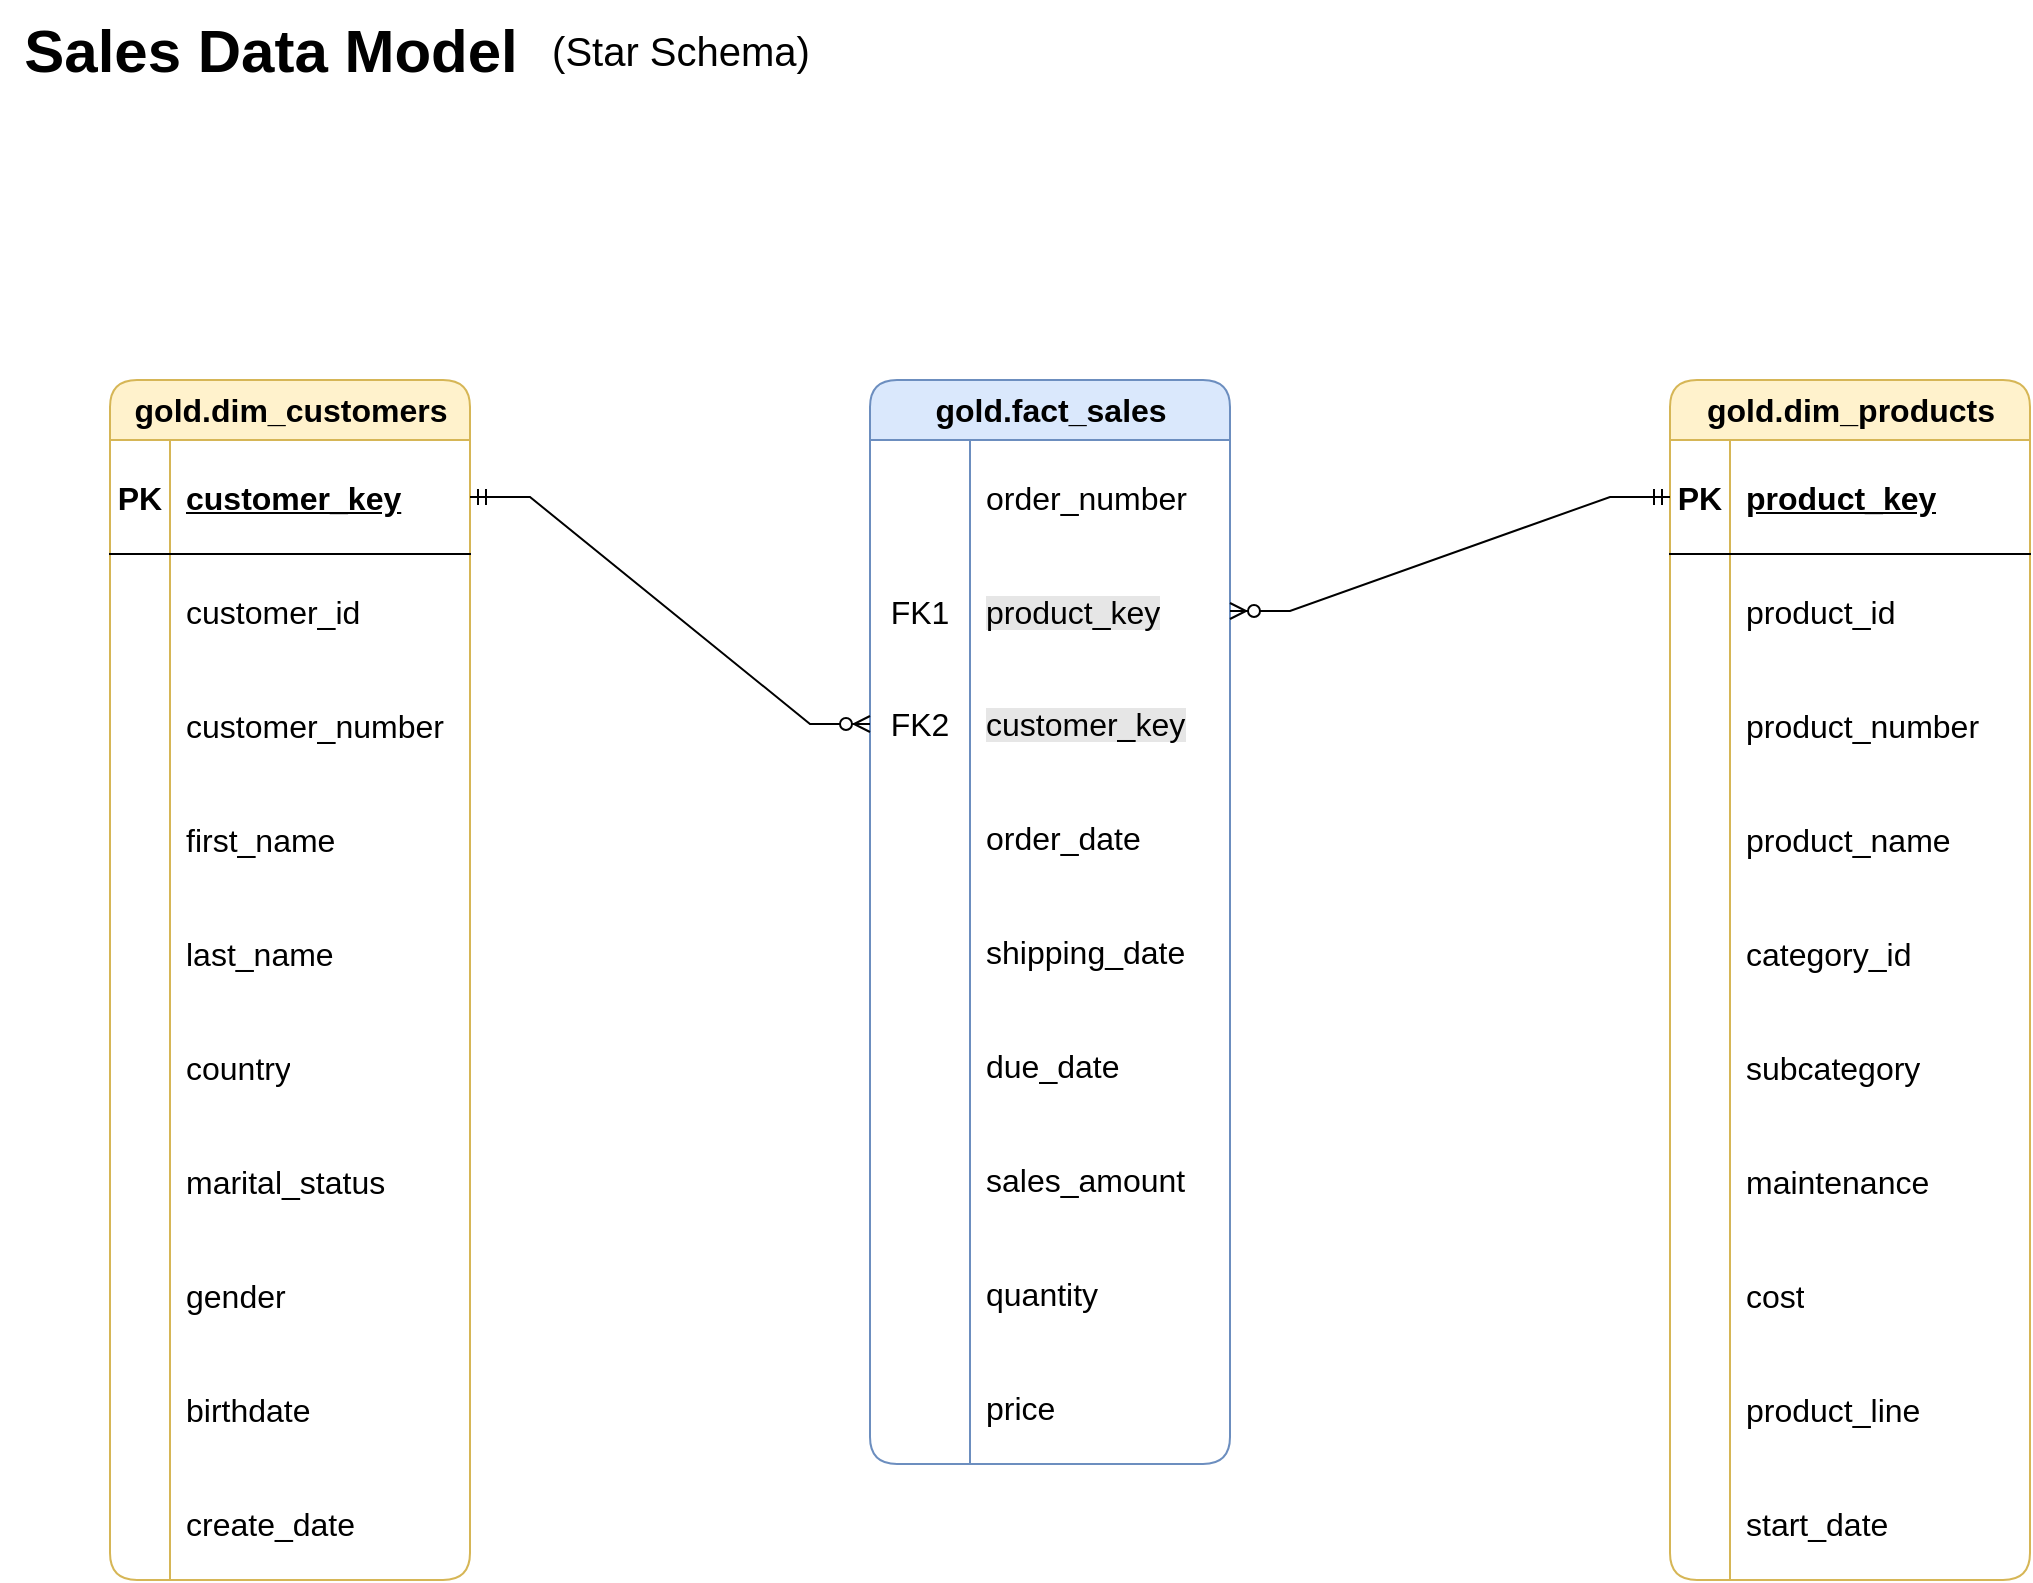 <mxfile version="27.1.1">
  <diagram name="Page-1" id="U8SUdFyvjvmqlhiXIkBn">
    <mxGraphModel dx="591" dy="1014" grid="1" gridSize="10" guides="1" tooltips="1" connect="1" arrows="1" fold="1" page="1" pageScale="1" pageWidth="850" pageHeight="1100" math="0" shadow="0">
      <root>
        <mxCell id="0" />
        <mxCell id="1" parent="0" />
        <mxCell id="W6bzQkARnBELGR5Gf_8T-5" value="gold.dim_customers" style="shape=table;startSize=30;container=1;collapsible=1;childLayout=tableLayout;fixedRows=1;rowLines=0;fontStyle=1;align=center;resizeLast=1;html=1;rounded=1;fillColor=#fff2cc;strokeColor=#d6b656;fontSize=16;" vertex="1" parent="1">
          <mxGeometry x="100" y="430" width="180" height="600" as="geometry" />
        </mxCell>
        <mxCell id="W6bzQkARnBELGR5Gf_8T-6" value="" style="shape=tableRow;horizontal=0;startSize=0;swimlaneHead=0;swimlaneBody=0;fillColor=none;collapsible=0;dropTarget=0;points=[[0,0.5],[1,0.5]];portConstraint=eastwest;top=0;left=0;right=0;bottom=1;fontSize=16;" vertex="1" parent="W6bzQkARnBELGR5Gf_8T-5">
          <mxGeometry y="30" width="180" height="57" as="geometry" />
        </mxCell>
        <mxCell id="W6bzQkARnBELGR5Gf_8T-7" value="PK" style="shape=partialRectangle;connectable=0;fillColor=none;top=0;left=0;bottom=0;right=0;fontStyle=1;overflow=hidden;whiteSpace=wrap;html=1;fontSize=16;" vertex="1" parent="W6bzQkARnBELGR5Gf_8T-6">
          <mxGeometry width="30" height="57" as="geometry">
            <mxRectangle width="30" height="57" as="alternateBounds" />
          </mxGeometry>
        </mxCell>
        <mxCell id="W6bzQkARnBELGR5Gf_8T-8" value="customer_key" style="shape=partialRectangle;connectable=0;fillColor=none;top=0;left=0;bottom=0;right=0;align=left;spacingLeft=6;fontStyle=5;overflow=hidden;whiteSpace=wrap;html=1;fontSize=16;" vertex="1" parent="W6bzQkARnBELGR5Gf_8T-6">
          <mxGeometry x="30" width="150" height="57" as="geometry">
            <mxRectangle width="150" height="57" as="alternateBounds" />
          </mxGeometry>
        </mxCell>
        <mxCell id="W6bzQkARnBELGR5Gf_8T-9" value="" style="shape=tableRow;horizontal=0;startSize=0;swimlaneHead=0;swimlaneBody=0;fillColor=none;collapsible=0;dropTarget=0;points=[[0,0.5],[1,0.5]];portConstraint=eastwest;top=0;left=0;right=0;bottom=0;fontSize=16;" vertex="1" parent="W6bzQkARnBELGR5Gf_8T-5">
          <mxGeometry y="87" width="180" height="57" as="geometry" />
        </mxCell>
        <mxCell id="W6bzQkARnBELGR5Gf_8T-10" value="" style="shape=partialRectangle;connectable=0;fillColor=none;top=0;left=0;bottom=0;right=0;editable=1;overflow=hidden;whiteSpace=wrap;html=1;fontSize=16;" vertex="1" parent="W6bzQkARnBELGR5Gf_8T-9">
          <mxGeometry width="30" height="57" as="geometry">
            <mxRectangle width="30" height="57" as="alternateBounds" />
          </mxGeometry>
        </mxCell>
        <mxCell id="W6bzQkARnBELGR5Gf_8T-11" value="customer_id" style="shape=partialRectangle;connectable=0;fillColor=none;top=0;left=0;bottom=0;right=0;align=left;spacingLeft=6;overflow=hidden;whiteSpace=wrap;html=1;fontSize=16;" vertex="1" parent="W6bzQkARnBELGR5Gf_8T-9">
          <mxGeometry x="30" width="150" height="57" as="geometry">
            <mxRectangle width="150" height="57" as="alternateBounds" />
          </mxGeometry>
        </mxCell>
        <mxCell id="W6bzQkARnBELGR5Gf_8T-12" value="" style="shape=tableRow;horizontal=0;startSize=0;swimlaneHead=0;swimlaneBody=0;fillColor=none;collapsible=0;dropTarget=0;points=[[0,0.5],[1,0.5]];portConstraint=eastwest;top=0;left=0;right=0;bottom=0;fontSize=16;" vertex="1" parent="W6bzQkARnBELGR5Gf_8T-5">
          <mxGeometry y="144" width="180" height="57" as="geometry" />
        </mxCell>
        <mxCell id="W6bzQkARnBELGR5Gf_8T-13" value="" style="shape=partialRectangle;connectable=0;fillColor=none;top=0;left=0;bottom=0;right=0;editable=1;overflow=hidden;whiteSpace=wrap;html=1;fontSize=16;" vertex="1" parent="W6bzQkARnBELGR5Gf_8T-12">
          <mxGeometry width="30" height="57" as="geometry">
            <mxRectangle width="30" height="57" as="alternateBounds" />
          </mxGeometry>
        </mxCell>
        <mxCell id="W6bzQkARnBELGR5Gf_8T-14" value="customer_number" style="shape=partialRectangle;connectable=0;fillColor=none;top=0;left=0;bottom=0;right=0;align=left;spacingLeft=6;overflow=hidden;whiteSpace=wrap;html=1;fontSize=16;" vertex="1" parent="W6bzQkARnBELGR5Gf_8T-12">
          <mxGeometry x="30" width="150" height="57" as="geometry">
            <mxRectangle width="150" height="57" as="alternateBounds" />
          </mxGeometry>
        </mxCell>
        <mxCell id="W6bzQkARnBELGR5Gf_8T-15" value="" style="shape=tableRow;horizontal=0;startSize=0;swimlaneHead=0;swimlaneBody=0;fillColor=none;collapsible=0;dropTarget=0;points=[[0,0.5],[1,0.5]];portConstraint=eastwest;top=0;left=0;right=0;bottom=0;fontSize=16;" vertex="1" parent="W6bzQkARnBELGR5Gf_8T-5">
          <mxGeometry y="201" width="180" height="57" as="geometry" />
        </mxCell>
        <mxCell id="W6bzQkARnBELGR5Gf_8T-16" value="" style="shape=partialRectangle;connectable=0;fillColor=none;top=0;left=0;bottom=0;right=0;editable=1;overflow=hidden;whiteSpace=wrap;html=1;fontSize=16;" vertex="1" parent="W6bzQkARnBELGR5Gf_8T-15">
          <mxGeometry width="30" height="57" as="geometry">
            <mxRectangle width="30" height="57" as="alternateBounds" />
          </mxGeometry>
        </mxCell>
        <mxCell id="W6bzQkARnBELGR5Gf_8T-17" value="first_name" style="shape=partialRectangle;connectable=0;fillColor=none;top=0;left=0;bottom=0;right=0;align=left;spacingLeft=6;overflow=hidden;whiteSpace=wrap;html=1;fontSize=16;" vertex="1" parent="W6bzQkARnBELGR5Gf_8T-15">
          <mxGeometry x="30" width="150" height="57" as="geometry">
            <mxRectangle width="150" height="57" as="alternateBounds" />
          </mxGeometry>
        </mxCell>
        <mxCell id="W6bzQkARnBELGR5Gf_8T-18" value="" style="shape=tableRow;horizontal=0;startSize=0;swimlaneHead=0;swimlaneBody=0;fillColor=none;collapsible=0;dropTarget=0;points=[[0,0.5],[1,0.5]];portConstraint=eastwest;top=0;left=0;right=0;bottom=0;fontSize=16;" vertex="1" parent="W6bzQkARnBELGR5Gf_8T-5">
          <mxGeometry y="258" width="180" height="57" as="geometry" />
        </mxCell>
        <mxCell id="W6bzQkARnBELGR5Gf_8T-19" value="" style="shape=partialRectangle;connectable=0;fillColor=none;top=0;left=0;bottom=0;right=0;editable=1;overflow=hidden;whiteSpace=wrap;html=1;fontSize=16;" vertex="1" parent="W6bzQkARnBELGR5Gf_8T-18">
          <mxGeometry width="30" height="57" as="geometry">
            <mxRectangle width="30" height="57" as="alternateBounds" />
          </mxGeometry>
        </mxCell>
        <mxCell id="W6bzQkARnBELGR5Gf_8T-20" value="last_name" style="shape=partialRectangle;connectable=0;fillColor=none;top=0;left=0;bottom=0;right=0;align=left;spacingLeft=6;overflow=hidden;whiteSpace=wrap;html=1;fontSize=16;" vertex="1" parent="W6bzQkARnBELGR5Gf_8T-18">
          <mxGeometry x="30" width="150" height="57" as="geometry">
            <mxRectangle width="150" height="57" as="alternateBounds" />
          </mxGeometry>
        </mxCell>
        <mxCell id="W6bzQkARnBELGR5Gf_8T-21" value="" style="shape=tableRow;horizontal=0;startSize=0;swimlaneHead=0;swimlaneBody=0;fillColor=none;collapsible=0;dropTarget=0;points=[[0,0.5],[1,0.5]];portConstraint=eastwest;top=0;left=0;right=0;bottom=0;fontSize=16;" vertex="1" parent="W6bzQkARnBELGR5Gf_8T-5">
          <mxGeometry y="315" width="180" height="57" as="geometry" />
        </mxCell>
        <mxCell id="W6bzQkARnBELGR5Gf_8T-22" value="" style="shape=partialRectangle;connectable=0;fillColor=none;top=0;left=0;bottom=0;right=0;editable=1;overflow=hidden;whiteSpace=wrap;html=1;fontSize=16;" vertex="1" parent="W6bzQkARnBELGR5Gf_8T-21">
          <mxGeometry width="30" height="57" as="geometry">
            <mxRectangle width="30" height="57" as="alternateBounds" />
          </mxGeometry>
        </mxCell>
        <mxCell id="W6bzQkARnBELGR5Gf_8T-23" value="country" style="shape=partialRectangle;connectable=0;fillColor=none;top=0;left=0;bottom=0;right=0;align=left;spacingLeft=6;overflow=hidden;whiteSpace=wrap;html=1;fontSize=16;" vertex="1" parent="W6bzQkARnBELGR5Gf_8T-21">
          <mxGeometry x="30" width="150" height="57" as="geometry">
            <mxRectangle width="150" height="57" as="alternateBounds" />
          </mxGeometry>
        </mxCell>
        <mxCell id="W6bzQkARnBELGR5Gf_8T-24" value="" style="shape=tableRow;horizontal=0;startSize=0;swimlaneHead=0;swimlaneBody=0;fillColor=none;collapsible=0;dropTarget=0;points=[[0,0.5],[1,0.5]];portConstraint=eastwest;top=0;left=0;right=0;bottom=0;fontSize=16;" vertex="1" parent="W6bzQkARnBELGR5Gf_8T-5">
          <mxGeometry y="372" width="180" height="57" as="geometry" />
        </mxCell>
        <mxCell id="W6bzQkARnBELGR5Gf_8T-25" value="" style="shape=partialRectangle;connectable=0;fillColor=none;top=0;left=0;bottom=0;right=0;editable=1;overflow=hidden;whiteSpace=wrap;html=1;fontSize=16;" vertex="1" parent="W6bzQkARnBELGR5Gf_8T-24">
          <mxGeometry width="30" height="57" as="geometry">
            <mxRectangle width="30" height="57" as="alternateBounds" />
          </mxGeometry>
        </mxCell>
        <mxCell id="W6bzQkARnBELGR5Gf_8T-26" value="marital_status" style="shape=partialRectangle;connectable=0;fillColor=none;top=0;left=0;bottom=0;right=0;align=left;spacingLeft=6;overflow=hidden;whiteSpace=wrap;html=1;fontSize=16;" vertex="1" parent="W6bzQkARnBELGR5Gf_8T-24">
          <mxGeometry x="30" width="150" height="57" as="geometry">
            <mxRectangle width="150" height="57" as="alternateBounds" />
          </mxGeometry>
        </mxCell>
        <mxCell id="W6bzQkARnBELGR5Gf_8T-27" value="" style="shape=tableRow;horizontal=0;startSize=0;swimlaneHead=0;swimlaneBody=0;fillColor=none;collapsible=0;dropTarget=0;points=[[0,0.5],[1,0.5]];portConstraint=eastwest;top=0;left=0;right=0;bottom=0;fontSize=16;" vertex="1" parent="W6bzQkARnBELGR5Gf_8T-5">
          <mxGeometry y="429" width="180" height="57" as="geometry" />
        </mxCell>
        <mxCell id="W6bzQkARnBELGR5Gf_8T-28" value="" style="shape=partialRectangle;connectable=0;fillColor=none;top=0;left=0;bottom=0;right=0;editable=1;overflow=hidden;whiteSpace=wrap;html=1;fontSize=16;" vertex="1" parent="W6bzQkARnBELGR5Gf_8T-27">
          <mxGeometry width="30" height="57" as="geometry">
            <mxRectangle width="30" height="57" as="alternateBounds" />
          </mxGeometry>
        </mxCell>
        <mxCell id="W6bzQkARnBELGR5Gf_8T-29" value="gender" style="shape=partialRectangle;connectable=0;fillColor=none;top=0;left=0;bottom=0;right=0;align=left;spacingLeft=6;overflow=hidden;whiteSpace=wrap;html=1;fontSize=16;" vertex="1" parent="W6bzQkARnBELGR5Gf_8T-27">
          <mxGeometry x="30" width="150" height="57" as="geometry">
            <mxRectangle width="150" height="57" as="alternateBounds" />
          </mxGeometry>
        </mxCell>
        <mxCell id="W6bzQkARnBELGR5Gf_8T-30" value="" style="shape=tableRow;horizontal=0;startSize=0;swimlaneHead=0;swimlaneBody=0;fillColor=none;collapsible=0;dropTarget=0;points=[[0,0.5],[1,0.5]];portConstraint=eastwest;top=0;left=0;right=0;bottom=0;fontSize=16;" vertex="1" parent="W6bzQkARnBELGR5Gf_8T-5">
          <mxGeometry y="486" width="180" height="57" as="geometry" />
        </mxCell>
        <mxCell id="W6bzQkARnBELGR5Gf_8T-31" value="" style="shape=partialRectangle;connectable=0;fillColor=none;top=0;left=0;bottom=0;right=0;editable=1;overflow=hidden;whiteSpace=wrap;html=1;fontSize=16;" vertex="1" parent="W6bzQkARnBELGR5Gf_8T-30">
          <mxGeometry width="30" height="57" as="geometry">
            <mxRectangle width="30" height="57" as="alternateBounds" />
          </mxGeometry>
        </mxCell>
        <mxCell id="W6bzQkARnBELGR5Gf_8T-32" value="birthdate" style="shape=partialRectangle;connectable=0;fillColor=none;top=0;left=0;bottom=0;right=0;align=left;spacingLeft=6;overflow=hidden;whiteSpace=wrap;html=1;fontSize=16;" vertex="1" parent="W6bzQkARnBELGR5Gf_8T-30">
          <mxGeometry x="30" width="150" height="57" as="geometry">
            <mxRectangle width="150" height="57" as="alternateBounds" />
          </mxGeometry>
        </mxCell>
        <mxCell id="W6bzQkARnBELGR5Gf_8T-33" value="" style="shape=tableRow;horizontal=0;startSize=0;swimlaneHead=0;swimlaneBody=0;fillColor=none;collapsible=0;dropTarget=0;points=[[0,0.5],[1,0.5]];portConstraint=eastwest;top=0;left=0;right=0;bottom=0;fontSize=16;" vertex="1" parent="W6bzQkARnBELGR5Gf_8T-5">
          <mxGeometry y="543" width="180" height="57" as="geometry" />
        </mxCell>
        <mxCell id="W6bzQkARnBELGR5Gf_8T-34" value="" style="shape=partialRectangle;connectable=0;fillColor=none;top=0;left=0;bottom=0;right=0;editable=1;overflow=hidden;whiteSpace=wrap;html=1;fontSize=16;" vertex="1" parent="W6bzQkARnBELGR5Gf_8T-33">
          <mxGeometry width="30" height="57" as="geometry">
            <mxRectangle width="30" height="57" as="alternateBounds" />
          </mxGeometry>
        </mxCell>
        <mxCell id="W6bzQkARnBELGR5Gf_8T-35" value="create_date" style="shape=partialRectangle;connectable=0;fillColor=none;top=0;left=0;bottom=0;right=0;align=left;spacingLeft=6;overflow=hidden;whiteSpace=wrap;html=1;fontSize=16;" vertex="1" parent="W6bzQkARnBELGR5Gf_8T-33">
          <mxGeometry x="30" width="150" height="57" as="geometry">
            <mxRectangle width="150" height="57" as="alternateBounds" />
          </mxGeometry>
        </mxCell>
        <mxCell id="W6bzQkARnBELGR5Gf_8T-36" value="gold.fact_sales" style="shape=table;startSize=30;container=1;collapsible=1;childLayout=tableLayout;fixedRows=1;rowLines=0;fontStyle=1;align=center;resizeLast=1;html=1;rounded=1;fillColor=#dae8fc;strokeColor=#6c8ebf;fontSize=16;" vertex="1" parent="1">
          <mxGeometry x="480" y="430" width="180" height="542" as="geometry" />
        </mxCell>
        <mxCell id="W6bzQkARnBELGR5Gf_8T-40" value="" style="shape=tableRow;horizontal=0;startSize=0;swimlaneHead=0;swimlaneBody=0;fillColor=none;collapsible=0;dropTarget=0;points=[[0,0.5],[1,0.5]];portConstraint=eastwest;top=0;left=0;right=0;bottom=0;fontSize=16;" vertex="1" parent="W6bzQkARnBELGR5Gf_8T-36">
          <mxGeometry y="30" width="180" height="57" as="geometry" />
        </mxCell>
        <mxCell id="W6bzQkARnBELGR5Gf_8T-41" value="" style="shape=partialRectangle;connectable=0;fillColor=none;top=0;left=0;bottom=0;right=0;editable=1;overflow=hidden;whiteSpace=wrap;html=1;fontSize=16;" vertex="1" parent="W6bzQkARnBELGR5Gf_8T-40">
          <mxGeometry width="50" height="57" as="geometry">
            <mxRectangle width="50" height="57" as="alternateBounds" />
          </mxGeometry>
        </mxCell>
        <mxCell id="W6bzQkARnBELGR5Gf_8T-42" value="order_number" style="shape=partialRectangle;connectable=0;fillColor=none;top=0;left=0;bottom=0;right=0;align=left;spacingLeft=6;overflow=hidden;whiteSpace=wrap;html=1;fontSize=16;" vertex="1" parent="W6bzQkARnBELGR5Gf_8T-40">
          <mxGeometry x="50" width="130" height="57" as="geometry">
            <mxRectangle width="130" height="57" as="alternateBounds" />
          </mxGeometry>
        </mxCell>
        <mxCell id="W6bzQkARnBELGR5Gf_8T-43" value="" style="shape=tableRow;horizontal=0;startSize=0;swimlaneHead=0;swimlaneBody=0;fillColor=none;collapsible=0;dropTarget=0;points=[[0,0.5],[1,0.5]];portConstraint=eastwest;top=0;left=0;right=0;bottom=0;fontSize=16;" vertex="1" parent="W6bzQkARnBELGR5Gf_8T-36">
          <mxGeometry y="87" width="180" height="57" as="geometry" />
        </mxCell>
        <mxCell id="W6bzQkARnBELGR5Gf_8T-44" value="FK1" style="shape=partialRectangle;connectable=0;fillColor=none;top=0;left=0;bottom=0;right=0;editable=1;overflow=hidden;whiteSpace=wrap;html=1;fontSize=16;" vertex="1" parent="W6bzQkARnBELGR5Gf_8T-43">
          <mxGeometry width="50" height="57" as="geometry">
            <mxRectangle width="50" height="57" as="alternateBounds" />
          </mxGeometry>
        </mxCell>
        <mxCell id="W6bzQkARnBELGR5Gf_8T-45" value="&lt;span style=&quot;background-color: light-dark(rgb(230, 230, 230), rgb(237, 237, 237));&quot;&gt;product_key&lt;/span&gt;" style="shape=partialRectangle;connectable=0;fillColor=none;top=0;left=0;bottom=0;right=0;align=left;spacingLeft=6;overflow=hidden;whiteSpace=wrap;html=1;fontSize=16;" vertex="1" parent="W6bzQkARnBELGR5Gf_8T-43">
          <mxGeometry x="50" width="130" height="57" as="geometry">
            <mxRectangle width="130" height="57" as="alternateBounds" />
          </mxGeometry>
        </mxCell>
        <mxCell id="W6bzQkARnBELGR5Gf_8T-46" value="" style="shape=tableRow;horizontal=0;startSize=0;swimlaneHead=0;swimlaneBody=0;fillColor=none;collapsible=0;dropTarget=0;points=[[0,0.5],[1,0.5]];portConstraint=eastwest;top=0;left=0;right=0;bottom=0;fontSize=16;" vertex="1" parent="W6bzQkARnBELGR5Gf_8T-36">
          <mxGeometry y="144" width="180" height="56" as="geometry" />
        </mxCell>
        <mxCell id="W6bzQkARnBELGR5Gf_8T-47" value="FK2" style="shape=partialRectangle;connectable=0;fillColor=none;top=0;left=0;bottom=0;right=0;editable=1;overflow=hidden;whiteSpace=wrap;html=1;fontSize=16;" vertex="1" parent="W6bzQkARnBELGR5Gf_8T-46">
          <mxGeometry width="50" height="56" as="geometry">
            <mxRectangle width="50" height="56" as="alternateBounds" />
          </mxGeometry>
        </mxCell>
        <mxCell id="W6bzQkARnBELGR5Gf_8T-48" value="&lt;span style=&quot;background-color: rgb(230, 230, 230);&quot;&gt;customer_key&lt;/span&gt;" style="shape=partialRectangle;connectable=0;fillColor=none;top=0;left=0;bottom=0;right=0;align=left;spacingLeft=6;overflow=hidden;whiteSpace=wrap;html=1;fontSize=16;" vertex="1" parent="W6bzQkARnBELGR5Gf_8T-46">
          <mxGeometry x="50" width="130" height="56" as="geometry">
            <mxRectangle width="130" height="56" as="alternateBounds" />
          </mxGeometry>
        </mxCell>
        <mxCell id="W6bzQkARnBELGR5Gf_8T-49" value="" style="shape=tableRow;horizontal=0;startSize=0;swimlaneHead=0;swimlaneBody=0;fillColor=none;collapsible=0;dropTarget=0;points=[[0,0.5],[1,0.5]];portConstraint=eastwest;top=0;left=0;right=0;bottom=0;fontSize=16;" vertex="1" parent="W6bzQkARnBELGR5Gf_8T-36">
          <mxGeometry y="200" width="180" height="57" as="geometry" />
        </mxCell>
        <mxCell id="W6bzQkARnBELGR5Gf_8T-50" value="" style="shape=partialRectangle;connectable=0;fillColor=none;top=0;left=0;bottom=0;right=0;editable=1;overflow=hidden;whiteSpace=wrap;html=1;fontSize=16;" vertex="1" parent="W6bzQkARnBELGR5Gf_8T-49">
          <mxGeometry width="50" height="57" as="geometry">
            <mxRectangle width="50" height="57" as="alternateBounds" />
          </mxGeometry>
        </mxCell>
        <mxCell id="W6bzQkARnBELGR5Gf_8T-51" value="order_date" style="shape=partialRectangle;connectable=0;fillColor=none;top=0;left=0;bottom=0;right=0;align=left;spacingLeft=6;overflow=hidden;whiteSpace=wrap;html=1;fontSize=16;" vertex="1" parent="W6bzQkARnBELGR5Gf_8T-49">
          <mxGeometry x="50" width="130" height="57" as="geometry">
            <mxRectangle width="130" height="57" as="alternateBounds" />
          </mxGeometry>
        </mxCell>
        <mxCell id="W6bzQkARnBELGR5Gf_8T-52" value="" style="shape=tableRow;horizontal=0;startSize=0;swimlaneHead=0;swimlaneBody=0;fillColor=none;collapsible=0;dropTarget=0;points=[[0,0.5],[1,0.5]];portConstraint=eastwest;top=0;left=0;right=0;bottom=0;fontSize=16;" vertex="1" parent="W6bzQkARnBELGR5Gf_8T-36">
          <mxGeometry y="257" width="180" height="57" as="geometry" />
        </mxCell>
        <mxCell id="W6bzQkARnBELGR5Gf_8T-53" value="" style="shape=partialRectangle;connectable=0;fillColor=none;top=0;left=0;bottom=0;right=0;editable=1;overflow=hidden;whiteSpace=wrap;html=1;fontSize=16;" vertex="1" parent="W6bzQkARnBELGR5Gf_8T-52">
          <mxGeometry width="50" height="57" as="geometry">
            <mxRectangle width="50" height="57" as="alternateBounds" />
          </mxGeometry>
        </mxCell>
        <mxCell id="W6bzQkARnBELGR5Gf_8T-54" value="shipping_date" style="shape=partialRectangle;connectable=0;fillColor=none;top=0;left=0;bottom=0;right=0;align=left;spacingLeft=6;overflow=hidden;whiteSpace=wrap;html=1;fontSize=16;" vertex="1" parent="W6bzQkARnBELGR5Gf_8T-52">
          <mxGeometry x="50" width="130" height="57" as="geometry">
            <mxRectangle width="130" height="57" as="alternateBounds" />
          </mxGeometry>
        </mxCell>
        <mxCell id="W6bzQkARnBELGR5Gf_8T-55" value="" style="shape=tableRow;horizontal=0;startSize=0;swimlaneHead=0;swimlaneBody=0;fillColor=none;collapsible=0;dropTarget=0;points=[[0,0.5],[1,0.5]];portConstraint=eastwest;top=0;left=0;right=0;bottom=0;fontSize=16;" vertex="1" parent="W6bzQkARnBELGR5Gf_8T-36">
          <mxGeometry y="314" width="180" height="57" as="geometry" />
        </mxCell>
        <mxCell id="W6bzQkARnBELGR5Gf_8T-56" value="" style="shape=partialRectangle;connectable=0;fillColor=none;top=0;left=0;bottom=0;right=0;editable=1;overflow=hidden;whiteSpace=wrap;html=1;fontSize=16;" vertex="1" parent="W6bzQkARnBELGR5Gf_8T-55">
          <mxGeometry width="50" height="57" as="geometry">
            <mxRectangle width="50" height="57" as="alternateBounds" />
          </mxGeometry>
        </mxCell>
        <mxCell id="W6bzQkARnBELGR5Gf_8T-57" value="due_date" style="shape=partialRectangle;connectable=0;fillColor=none;top=0;left=0;bottom=0;right=0;align=left;spacingLeft=6;overflow=hidden;whiteSpace=wrap;html=1;fontSize=16;" vertex="1" parent="W6bzQkARnBELGR5Gf_8T-55">
          <mxGeometry x="50" width="130" height="57" as="geometry">
            <mxRectangle width="130" height="57" as="alternateBounds" />
          </mxGeometry>
        </mxCell>
        <mxCell id="W6bzQkARnBELGR5Gf_8T-58" value="" style="shape=tableRow;horizontal=0;startSize=0;swimlaneHead=0;swimlaneBody=0;fillColor=none;collapsible=0;dropTarget=0;points=[[0,0.5],[1,0.5]];portConstraint=eastwest;top=0;left=0;right=0;bottom=0;fontSize=16;" vertex="1" parent="W6bzQkARnBELGR5Gf_8T-36">
          <mxGeometry y="371" width="180" height="57" as="geometry" />
        </mxCell>
        <mxCell id="W6bzQkARnBELGR5Gf_8T-59" value="" style="shape=partialRectangle;connectable=0;fillColor=none;top=0;left=0;bottom=0;right=0;editable=1;overflow=hidden;whiteSpace=wrap;html=1;fontSize=16;" vertex="1" parent="W6bzQkARnBELGR5Gf_8T-58">
          <mxGeometry width="50" height="57" as="geometry">
            <mxRectangle width="50" height="57" as="alternateBounds" />
          </mxGeometry>
        </mxCell>
        <mxCell id="W6bzQkARnBELGR5Gf_8T-60" value="sales_amount" style="shape=partialRectangle;connectable=0;fillColor=none;top=0;left=0;bottom=0;right=0;align=left;spacingLeft=6;overflow=hidden;whiteSpace=wrap;html=1;fontSize=16;" vertex="1" parent="W6bzQkARnBELGR5Gf_8T-58">
          <mxGeometry x="50" width="130" height="57" as="geometry">
            <mxRectangle width="130" height="57" as="alternateBounds" />
          </mxGeometry>
        </mxCell>
        <mxCell id="W6bzQkARnBELGR5Gf_8T-61" value="" style="shape=tableRow;horizontal=0;startSize=0;swimlaneHead=0;swimlaneBody=0;fillColor=none;collapsible=0;dropTarget=0;points=[[0,0.5],[1,0.5]];portConstraint=eastwest;top=0;left=0;right=0;bottom=0;fontSize=16;" vertex="1" parent="W6bzQkARnBELGR5Gf_8T-36">
          <mxGeometry y="428" width="180" height="57" as="geometry" />
        </mxCell>
        <mxCell id="W6bzQkARnBELGR5Gf_8T-62" value="" style="shape=partialRectangle;connectable=0;fillColor=none;top=0;left=0;bottom=0;right=0;editable=1;overflow=hidden;whiteSpace=wrap;html=1;fontSize=16;" vertex="1" parent="W6bzQkARnBELGR5Gf_8T-61">
          <mxGeometry width="50" height="57" as="geometry">
            <mxRectangle width="50" height="57" as="alternateBounds" />
          </mxGeometry>
        </mxCell>
        <mxCell id="W6bzQkARnBELGR5Gf_8T-63" value="quantity" style="shape=partialRectangle;connectable=0;fillColor=none;top=0;left=0;bottom=0;right=0;align=left;spacingLeft=6;overflow=hidden;whiteSpace=wrap;html=1;fontSize=16;" vertex="1" parent="W6bzQkARnBELGR5Gf_8T-61">
          <mxGeometry x="50" width="130" height="57" as="geometry">
            <mxRectangle width="130" height="57" as="alternateBounds" />
          </mxGeometry>
        </mxCell>
        <mxCell id="W6bzQkARnBELGR5Gf_8T-64" value="" style="shape=tableRow;horizontal=0;startSize=0;swimlaneHead=0;swimlaneBody=0;fillColor=none;collapsible=0;dropTarget=0;points=[[0,0.5],[1,0.5]];portConstraint=eastwest;top=0;left=0;right=0;bottom=0;fontSize=16;" vertex="1" parent="W6bzQkARnBELGR5Gf_8T-36">
          <mxGeometry y="485" width="180" height="57" as="geometry" />
        </mxCell>
        <mxCell id="W6bzQkARnBELGR5Gf_8T-65" value="" style="shape=partialRectangle;connectable=0;fillColor=none;top=0;left=0;bottom=0;right=0;editable=1;overflow=hidden;whiteSpace=wrap;html=1;fontSize=16;" vertex="1" parent="W6bzQkARnBELGR5Gf_8T-64">
          <mxGeometry width="50" height="57" as="geometry">
            <mxRectangle width="50" height="57" as="alternateBounds" />
          </mxGeometry>
        </mxCell>
        <mxCell id="W6bzQkARnBELGR5Gf_8T-66" value="price" style="shape=partialRectangle;connectable=0;fillColor=none;top=0;left=0;bottom=0;right=0;align=left;spacingLeft=6;overflow=hidden;whiteSpace=wrap;html=1;fontSize=16;" vertex="1" parent="W6bzQkARnBELGR5Gf_8T-64">
          <mxGeometry x="50" width="130" height="57" as="geometry">
            <mxRectangle width="130" height="57" as="alternateBounds" />
          </mxGeometry>
        </mxCell>
        <mxCell id="W6bzQkARnBELGR5Gf_8T-67" value="gold.dim_products" style="shape=table;startSize=30;container=1;collapsible=1;childLayout=tableLayout;fixedRows=1;rowLines=0;fontStyle=1;align=center;resizeLast=1;html=1;rounded=1;fillColor=#fff2cc;strokeColor=#d6b656;fontSize=16;" vertex="1" parent="1">
          <mxGeometry x="880" y="430" width="180" height="600" as="geometry" />
        </mxCell>
        <mxCell id="W6bzQkARnBELGR5Gf_8T-68" value="" style="shape=tableRow;horizontal=0;startSize=0;swimlaneHead=0;swimlaneBody=0;fillColor=none;collapsible=0;dropTarget=0;points=[[0,0.5],[1,0.5]];portConstraint=eastwest;top=0;left=0;right=0;bottom=1;fontSize=16;" vertex="1" parent="W6bzQkARnBELGR5Gf_8T-67">
          <mxGeometry y="30" width="180" height="57" as="geometry" />
        </mxCell>
        <mxCell id="W6bzQkARnBELGR5Gf_8T-69" value="PK" style="shape=partialRectangle;connectable=0;fillColor=none;top=0;left=0;bottom=0;right=0;fontStyle=1;overflow=hidden;whiteSpace=wrap;html=1;fontSize=16;" vertex="1" parent="W6bzQkARnBELGR5Gf_8T-68">
          <mxGeometry width="30" height="57" as="geometry">
            <mxRectangle width="30" height="57" as="alternateBounds" />
          </mxGeometry>
        </mxCell>
        <mxCell id="W6bzQkARnBELGR5Gf_8T-70" value="product_key" style="shape=partialRectangle;connectable=0;fillColor=none;top=0;left=0;bottom=0;right=0;align=left;spacingLeft=6;fontStyle=5;overflow=hidden;whiteSpace=wrap;html=1;fontSize=16;" vertex="1" parent="W6bzQkARnBELGR5Gf_8T-68">
          <mxGeometry x="30" width="150" height="57" as="geometry">
            <mxRectangle width="150" height="57" as="alternateBounds" />
          </mxGeometry>
        </mxCell>
        <mxCell id="W6bzQkARnBELGR5Gf_8T-71" value="" style="shape=tableRow;horizontal=0;startSize=0;swimlaneHead=0;swimlaneBody=0;fillColor=none;collapsible=0;dropTarget=0;points=[[0,0.5],[1,0.5]];portConstraint=eastwest;top=0;left=0;right=0;bottom=0;fontSize=16;" vertex="1" parent="W6bzQkARnBELGR5Gf_8T-67">
          <mxGeometry y="87" width="180" height="57" as="geometry" />
        </mxCell>
        <mxCell id="W6bzQkARnBELGR5Gf_8T-72" value="" style="shape=partialRectangle;connectable=0;fillColor=none;top=0;left=0;bottom=0;right=0;editable=1;overflow=hidden;whiteSpace=wrap;html=1;fontSize=16;" vertex="1" parent="W6bzQkARnBELGR5Gf_8T-71">
          <mxGeometry width="30" height="57" as="geometry">
            <mxRectangle width="30" height="57" as="alternateBounds" />
          </mxGeometry>
        </mxCell>
        <mxCell id="W6bzQkARnBELGR5Gf_8T-73" value="product_id" style="shape=partialRectangle;connectable=0;fillColor=none;top=0;left=0;bottom=0;right=0;align=left;spacingLeft=6;overflow=hidden;whiteSpace=wrap;html=1;fontSize=16;" vertex="1" parent="W6bzQkARnBELGR5Gf_8T-71">
          <mxGeometry x="30" width="150" height="57" as="geometry">
            <mxRectangle width="150" height="57" as="alternateBounds" />
          </mxGeometry>
        </mxCell>
        <mxCell id="W6bzQkARnBELGR5Gf_8T-74" value="" style="shape=tableRow;horizontal=0;startSize=0;swimlaneHead=0;swimlaneBody=0;fillColor=none;collapsible=0;dropTarget=0;points=[[0,0.5],[1,0.5]];portConstraint=eastwest;top=0;left=0;right=0;bottom=0;fontSize=16;" vertex="1" parent="W6bzQkARnBELGR5Gf_8T-67">
          <mxGeometry y="144" width="180" height="57" as="geometry" />
        </mxCell>
        <mxCell id="W6bzQkARnBELGR5Gf_8T-75" value="" style="shape=partialRectangle;connectable=0;fillColor=none;top=0;left=0;bottom=0;right=0;editable=1;overflow=hidden;whiteSpace=wrap;html=1;fontSize=16;" vertex="1" parent="W6bzQkARnBELGR5Gf_8T-74">
          <mxGeometry width="30" height="57" as="geometry">
            <mxRectangle width="30" height="57" as="alternateBounds" />
          </mxGeometry>
        </mxCell>
        <mxCell id="W6bzQkARnBELGR5Gf_8T-76" value="product_number" style="shape=partialRectangle;connectable=0;fillColor=none;top=0;left=0;bottom=0;right=0;align=left;spacingLeft=6;overflow=hidden;whiteSpace=wrap;html=1;fontSize=16;" vertex="1" parent="W6bzQkARnBELGR5Gf_8T-74">
          <mxGeometry x="30" width="150" height="57" as="geometry">
            <mxRectangle width="150" height="57" as="alternateBounds" />
          </mxGeometry>
        </mxCell>
        <mxCell id="W6bzQkARnBELGR5Gf_8T-77" value="" style="shape=tableRow;horizontal=0;startSize=0;swimlaneHead=0;swimlaneBody=0;fillColor=none;collapsible=0;dropTarget=0;points=[[0,0.5],[1,0.5]];portConstraint=eastwest;top=0;left=0;right=0;bottom=0;fontSize=16;" vertex="1" parent="W6bzQkARnBELGR5Gf_8T-67">
          <mxGeometry y="201" width="180" height="57" as="geometry" />
        </mxCell>
        <mxCell id="W6bzQkARnBELGR5Gf_8T-78" value="" style="shape=partialRectangle;connectable=0;fillColor=none;top=0;left=0;bottom=0;right=0;editable=1;overflow=hidden;whiteSpace=wrap;html=1;fontSize=16;" vertex="1" parent="W6bzQkARnBELGR5Gf_8T-77">
          <mxGeometry width="30" height="57" as="geometry">
            <mxRectangle width="30" height="57" as="alternateBounds" />
          </mxGeometry>
        </mxCell>
        <mxCell id="W6bzQkARnBELGR5Gf_8T-79" value="product_name" style="shape=partialRectangle;connectable=0;fillColor=none;top=0;left=0;bottom=0;right=0;align=left;spacingLeft=6;overflow=hidden;whiteSpace=wrap;html=1;fontSize=16;" vertex="1" parent="W6bzQkARnBELGR5Gf_8T-77">
          <mxGeometry x="30" width="150" height="57" as="geometry">
            <mxRectangle width="150" height="57" as="alternateBounds" />
          </mxGeometry>
        </mxCell>
        <mxCell id="W6bzQkARnBELGR5Gf_8T-80" value="" style="shape=tableRow;horizontal=0;startSize=0;swimlaneHead=0;swimlaneBody=0;fillColor=none;collapsible=0;dropTarget=0;points=[[0,0.5],[1,0.5]];portConstraint=eastwest;top=0;left=0;right=0;bottom=0;fontSize=16;" vertex="1" parent="W6bzQkARnBELGR5Gf_8T-67">
          <mxGeometry y="258" width="180" height="57" as="geometry" />
        </mxCell>
        <mxCell id="W6bzQkARnBELGR5Gf_8T-81" value="" style="shape=partialRectangle;connectable=0;fillColor=none;top=0;left=0;bottom=0;right=0;editable=1;overflow=hidden;whiteSpace=wrap;html=1;fontSize=16;" vertex="1" parent="W6bzQkARnBELGR5Gf_8T-80">
          <mxGeometry width="30" height="57" as="geometry">
            <mxRectangle width="30" height="57" as="alternateBounds" />
          </mxGeometry>
        </mxCell>
        <mxCell id="W6bzQkARnBELGR5Gf_8T-82" value="category_id" style="shape=partialRectangle;connectable=0;fillColor=none;top=0;left=0;bottom=0;right=0;align=left;spacingLeft=6;overflow=hidden;whiteSpace=wrap;html=1;fontSize=16;" vertex="1" parent="W6bzQkARnBELGR5Gf_8T-80">
          <mxGeometry x="30" width="150" height="57" as="geometry">
            <mxRectangle width="150" height="57" as="alternateBounds" />
          </mxGeometry>
        </mxCell>
        <mxCell id="W6bzQkARnBELGR5Gf_8T-83" value="" style="shape=tableRow;horizontal=0;startSize=0;swimlaneHead=0;swimlaneBody=0;fillColor=none;collapsible=0;dropTarget=0;points=[[0,0.5],[1,0.5]];portConstraint=eastwest;top=0;left=0;right=0;bottom=0;fontSize=16;" vertex="1" parent="W6bzQkARnBELGR5Gf_8T-67">
          <mxGeometry y="315" width="180" height="57" as="geometry" />
        </mxCell>
        <mxCell id="W6bzQkARnBELGR5Gf_8T-84" value="" style="shape=partialRectangle;connectable=0;fillColor=none;top=0;left=0;bottom=0;right=0;editable=1;overflow=hidden;whiteSpace=wrap;html=1;fontSize=16;" vertex="1" parent="W6bzQkARnBELGR5Gf_8T-83">
          <mxGeometry width="30" height="57" as="geometry">
            <mxRectangle width="30" height="57" as="alternateBounds" />
          </mxGeometry>
        </mxCell>
        <mxCell id="W6bzQkARnBELGR5Gf_8T-85" value="subcategory" style="shape=partialRectangle;connectable=0;fillColor=none;top=0;left=0;bottom=0;right=0;align=left;spacingLeft=6;overflow=hidden;whiteSpace=wrap;html=1;fontSize=16;" vertex="1" parent="W6bzQkARnBELGR5Gf_8T-83">
          <mxGeometry x="30" width="150" height="57" as="geometry">
            <mxRectangle width="150" height="57" as="alternateBounds" />
          </mxGeometry>
        </mxCell>
        <mxCell id="W6bzQkARnBELGR5Gf_8T-86" value="" style="shape=tableRow;horizontal=0;startSize=0;swimlaneHead=0;swimlaneBody=0;fillColor=none;collapsible=0;dropTarget=0;points=[[0,0.5],[1,0.5]];portConstraint=eastwest;top=0;left=0;right=0;bottom=0;fontSize=16;" vertex="1" parent="W6bzQkARnBELGR5Gf_8T-67">
          <mxGeometry y="372" width="180" height="57" as="geometry" />
        </mxCell>
        <mxCell id="W6bzQkARnBELGR5Gf_8T-87" value="" style="shape=partialRectangle;connectable=0;fillColor=none;top=0;left=0;bottom=0;right=0;editable=1;overflow=hidden;whiteSpace=wrap;html=1;fontSize=16;" vertex="1" parent="W6bzQkARnBELGR5Gf_8T-86">
          <mxGeometry width="30" height="57" as="geometry">
            <mxRectangle width="30" height="57" as="alternateBounds" />
          </mxGeometry>
        </mxCell>
        <mxCell id="W6bzQkARnBELGR5Gf_8T-88" value="maintenance" style="shape=partialRectangle;connectable=0;fillColor=none;top=0;left=0;bottom=0;right=0;align=left;spacingLeft=6;overflow=hidden;whiteSpace=wrap;html=1;fontSize=16;" vertex="1" parent="W6bzQkARnBELGR5Gf_8T-86">
          <mxGeometry x="30" width="150" height="57" as="geometry">
            <mxRectangle width="150" height="57" as="alternateBounds" />
          </mxGeometry>
        </mxCell>
        <mxCell id="W6bzQkARnBELGR5Gf_8T-89" value="" style="shape=tableRow;horizontal=0;startSize=0;swimlaneHead=0;swimlaneBody=0;fillColor=none;collapsible=0;dropTarget=0;points=[[0,0.5],[1,0.5]];portConstraint=eastwest;top=0;left=0;right=0;bottom=0;fontSize=16;" vertex="1" parent="W6bzQkARnBELGR5Gf_8T-67">
          <mxGeometry y="429" width="180" height="57" as="geometry" />
        </mxCell>
        <mxCell id="W6bzQkARnBELGR5Gf_8T-90" value="" style="shape=partialRectangle;connectable=0;fillColor=none;top=0;left=0;bottom=0;right=0;editable=1;overflow=hidden;whiteSpace=wrap;html=1;fontSize=16;" vertex="1" parent="W6bzQkARnBELGR5Gf_8T-89">
          <mxGeometry width="30" height="57" as="geometry">
            <mxRectangle width="30" height="57" as="alternateBounds" />
          </mxGeometry>
        </mxCell>
        <mxCell id="W6bzQkARnBELGR5Gf_8T-91" value="cost" style="shape=partialRectangle;connectable=0;fillColor=none;top=0;left=0;bottom=0;right=0;align=left;spacingLeft=6;overflow=hidden;whiteSpace=wrap;html=1;fontSize=16;" vertex="1" parent="W6bzQkARnBELGR5Gf_8T-89">
          <mxGeometry x="30" width="150" height="57" as="geometry">
            <mxRectangle width="150" height="57" as="alternateBounds" />
          </mxGeometry>
        </mxCell>
        <mxCell id="W6bzQkARnBELGR5Gf_8T-92" value="" style="shape=tableRow;horizontal=0;startSize=0;swimlaneHead=0;swimlaneBody=0;fillColor=none;collapsible=0;dropTarget=0;points=[[0,0.5],[1,0.5]];portConstraint=eastwest;top=0;left=0;right=0;bottom=0;fontSize=16;" vertex="1" parent="W6bzQkARnBELGR5Gf_8T-67">
          <mxGeometry y="486" width="180" height="57" as="geometry" />
        </mxCell>
        <mxCell id="W6bzQkARnBELGR5Gf_8T-93" value="" style="shape=partialRectangle;connectable=0;fillColor=none;top=0;left=0;bottom=0;right=0;editable=1;overflow=hidden;whiteSpace=wrap;html=1;fontSize=16;" vertex="1" parent="W6bzQkARnBELGR5Gf_8T-92">
          <mxGeometry width="30" height="57" as="geometry">
            <mxRectangle width="30" height="57" as="alternateBounds" />
          </mxGeometry>
        </mxCell>
        <mxCell id="W6bzQkARnBELGR5Gf_8T-94" value="product_line" style="shape=partialRectangle;connectable=0;fillColor=none;top=0;left=0;bottom=0;right=0;align=left;spacingLeft=6;overflow=hidden;whiteSpace=wrap;html=1;fontSize=16;" vertex="1" parent="W6bzQkARnBELGR5Gf_8T-92">
          <mxGeometry x="30" width="150" height="57" as="geometry">
            <mxRectangle width="150" height="57" as="alternateBounds" />
          </mxGeometry>
        </mxCell>
        <mxCell id="W6bzQkARnBELGR5Gf_8T-95" value="" style="shape=tableRow;horizontal=0;startSize=0;swimlaneHead=0;swimlaneBody=0;fillColor=none;collapsible=0;dropTarget=0;points=[[0,0.5],[1,0.5]];portConstraint=eastwest;top=0;left=0;right=0;bottom=0;fontSize=16;" vertex="1" parent="W6bzQkARnBELGR5Gf_8T-67">
          <mxGeometry y="543" width="180" height="57" as="geometry" />
        </mxCell>
        <mxCell id="W6bzQkARnBELGR5Gf_8T-96" value="" style="shape=partialRectangle;connectable=0;fillColor=none;top=0;left=0;bottom=0;right=0;editable=1;overflow=hidden;whiteSpace=wrap;html=1;fontSize=16;" vertex="1" parent="W6bzQkARnBELGR5Gf_8T-95">
          <mxGeometry width="30" height="57" as="geometry">
            <mxRectangle width="30" height="57" as="alternateBounds" />
          </mxGeometry>
        </mxCell>
        <mxCell id="W6bzQkARnBELGR5Gf_8T-97" value="start_date" style="shape=partialRectangle;connectable=0;fillColor=none;top=0;left=0;bottom=0;right=0;align=left;spacingLeft=6;overflow=hidden;whiteSpace=wrap;html=1;fontSize=16;" vertex="1" parent="W6bzQkARnBELGR5Gf_8T-95">
          <mxGeometry x="30" width="150" height="57" as="geometry">
            <mxRectangle width="150" height="57" as="alternateBounds" />
          </mxGeometry>
        </mxCell>
        <mxCell id="W6bzQkARnBELGR5Gf_8T-98" value="" style="edgeStyle=entityRelationEdgeStyle;fontSize=12;html=1;endArrow=ERzeroToMany;startArrow=ERmandOne;rounded=0;exitX=1;exitY=0.5;exitDx=0;exitDy=0;entryX=0;entryY=0.5;entryDx=0;entryDy=0;" edge="1" parent="1" source="W6bzQkARnBELGR5Gf_8T-6" target="W6bzQkARnBELGR5Gf_8T-46">
          <mxGeometry width="100" height="100" relative="1" as="geometry">
            <mxPoint x="320" y="730" as="sourcePoint" />
            <mxPoint x="420" y="630" as="targetPoint" />
          </mxGeometry>
        </mxCell>
        <mxCell id="W6bzQkARnBELGR5Gf_8T-99" value="" style="edgeStyle=entityRelationEdgeStyle;fontSize=12;html=1;endArrow=ERzeroToMany;startArrow=ERmandOne;rounded=0;entryX=1;entryY=0.5;entryDx=0;entryDy=0;exitX=0;exitY=0.5;exitDx=0;exitDy=0;" edge="1" parent="1" source="W6bzQkARnBELGR5Gf_8T-68" target="W6bzQkARnBELGR5Gf_8T-43">
          <mxGeometry width="100" height="100" relative="1" as="geometry">
            <mxPoint x="730" y="720" as="sourcePoint" />
            <mxPoint x="830" y="620" as="targetPoint" />
          </mxGeometry>
        </mxCell>
        <mxCell id="W6bzQkARnBELGR5Gf_8T-100" value="&lt;b&gt;&lt;font style=&quot;font-size: 30px;&quot;&gt;Sales Data Model&lt;/font&gt;&lt;/b&gt;" style="text;html=1;align=center;verticalAlign=middle;resizable=0;points=[];autosize=1;strokeColor=none;fillColor=none;" vertex="1" parent="1">
          <mxGeometry x="45" y="240" width="270" height="50" as="geometry" />
        </mxCell>
        <mxCell id="W6bzQkARnBELGR5Gf_8T-101" value="&lt;font style=&quot;font-size: 20px;&quot;&gt;(Star Schema)&lt;/font&gt;" style="text;html=1;align=center;verticalAlign=middle;resizable=0;points=[];autosize=1;strokeColor=none;fillColor=none;" vertex="1" parent="1">
          <mxGeometry x="310" y="245" width="150" height="40" as="geometry" />
        </mxCell>
      </root>
    </mxGraphModel>
  </diagram>
</mxfile>
